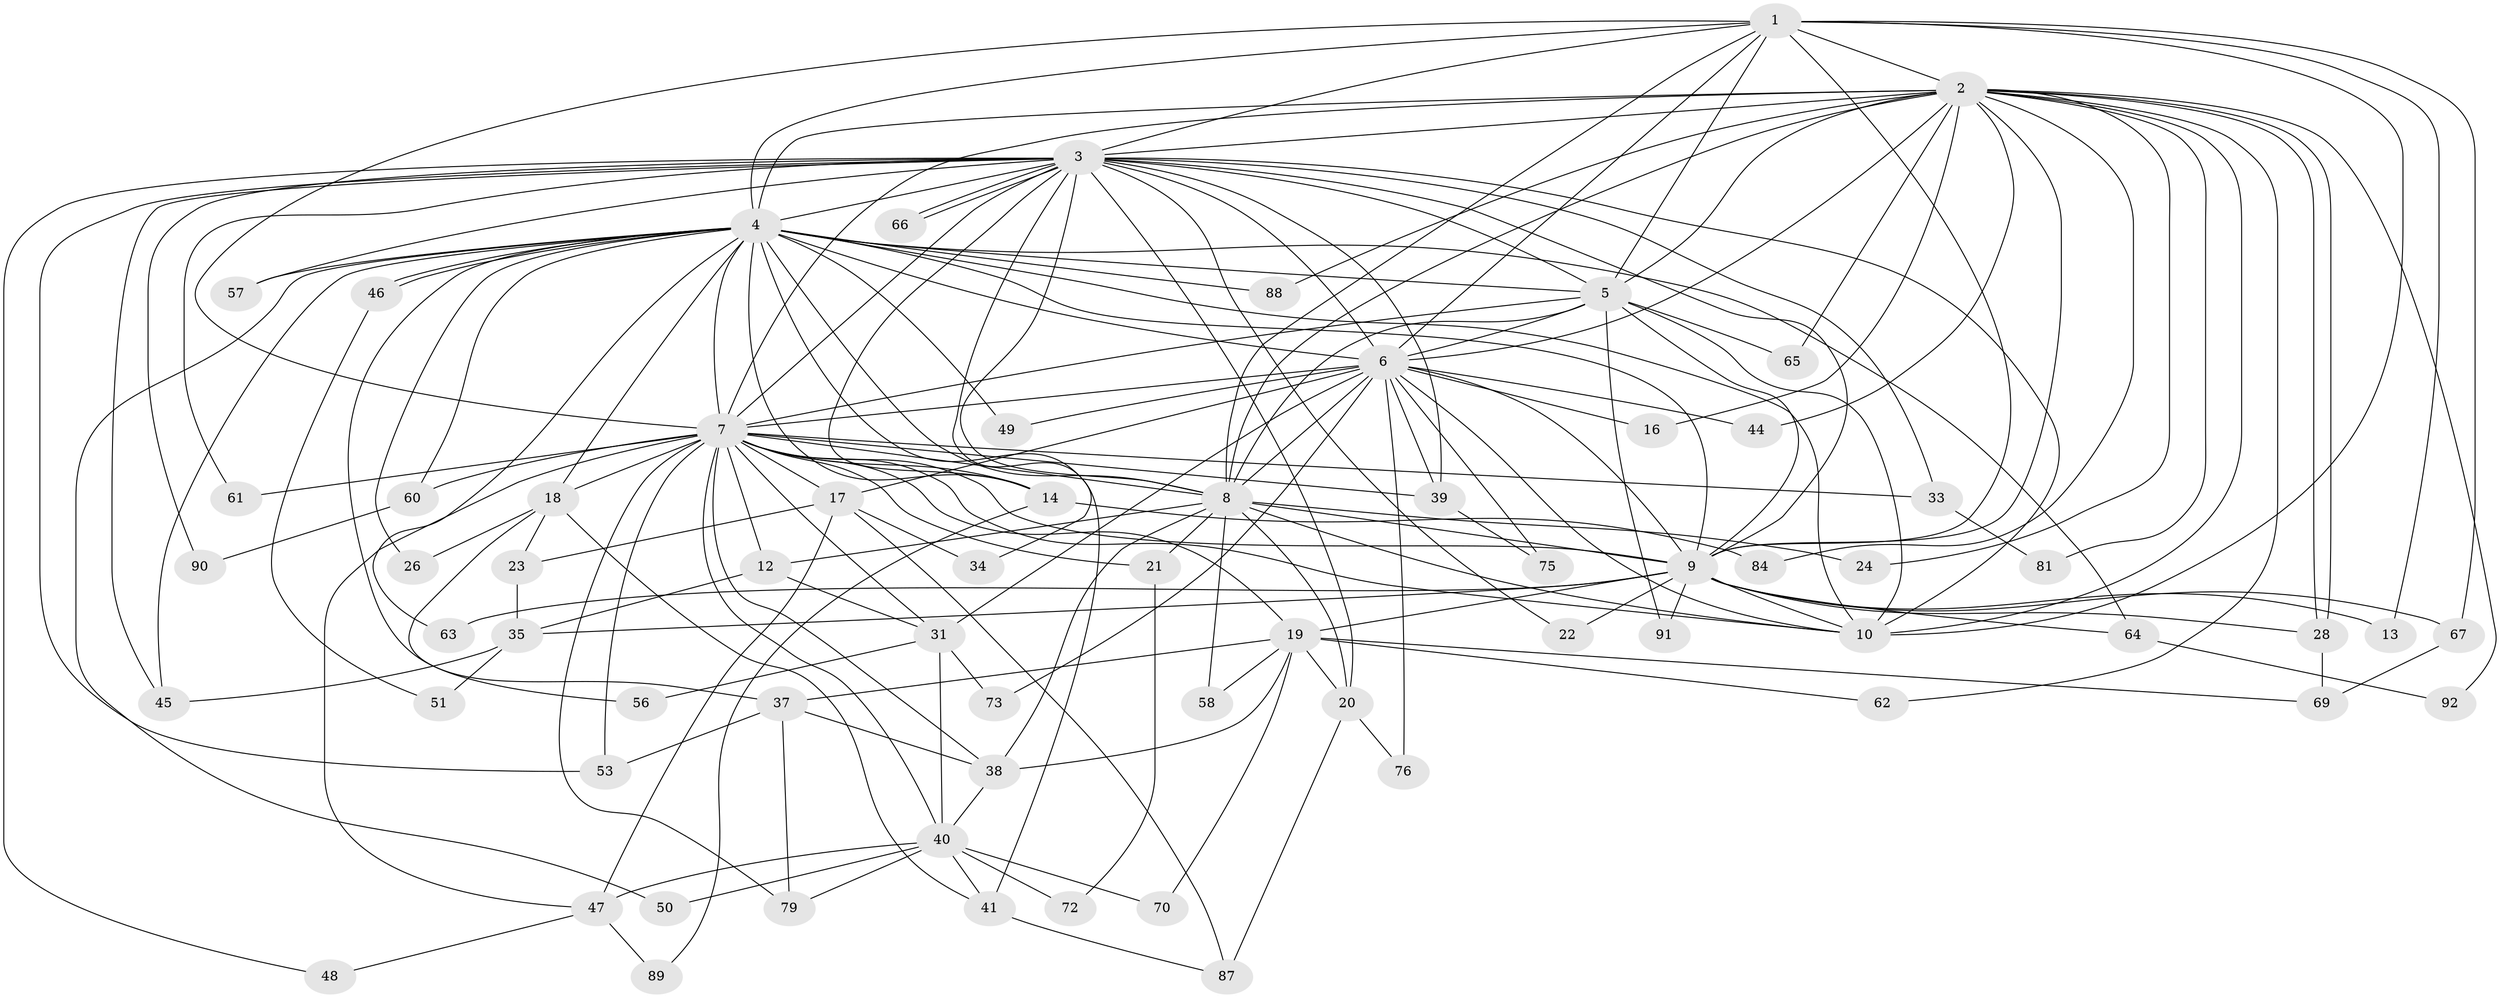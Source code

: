 // original degree distribution, {12: 0.010638297872340425, 20: 0.010638297872340425, 24: 0.010638297872340425, 27: 0.010638297872340425, 13: 0.010638297872340425, 21: 0.010638297872340425, 26: 0.010638297872340425, 17: 0.010638297872340425, 18: 0.010638297872340425, 10: 0.02127659574468085, 2: 0.5531914893617021, 4: 0.06382978723404255, 5: 0.05319148936170213, 6: 0.031914893617021274, 3: 0.1702127659574468, 9: 0.010638297872340425}
// Generated by graph-tools (version 1.1) at 2025/11/02/27/25 16:11:01]
// undirected, 68 vertices, 177 edges
graph export_dot {
graph [start="1"]
  node [color=gray90,style=filled];
  1 [super="+80"];
  2 [super="+15"];
  3 [super="+36"];
  4 [super="+86"];
  5 [super="+27"];
  6 [super="+43"];
  7 [super="+30"];
  8 [super="+11"];
  9 [super="+59"];
  10;
  12 [super="+32"];
  13;
  14 [super="+29"];
  16;
  17;
  18 [super="+74"];
  19 [super="+83"];
  20 [super="+25"];
  21;
  22;
  23;
  24;
  26;
  28 [super="+78"];
  31;
  33;
  34;
  35 [super="+42"];
  37 [super="+68"];
  38 [super="+55"];
  39 [super="+54"];
  40 [super="+85"];
  41;
  44;
  45 [super="+71"];
  46;
  47 [super="+52"];
  48;
  49;
  50;
  51;
  53 [super="+93"];
  56;
  57;
  58;
  60;
  61;
  62;
  63;
  64 [super="+77"];
  65;
  66;
  67;
  69;
  70;
  72;
  73;
  75;
  76;
  79 [super="+82"];
  81;
  84;
  87 [super="+94"];
  88;
  89;
  90;
  91;
  92;
  1 -- 2;
  1 -- 3;
  1 -- 4;
  1 -- 5;
  1 -- 6;
  1 -- 7;
  1 -- 8;
  1 -- 9;
  1 -- 10 [weight=2];
  1 -- 13;
  1 -- 67;
  2 -- 3;
  2 -- 4;
  2 -- 5;
  2 -- 6 [weight=2];
  2 -- 7 [weight=2];
  2 -- 8;
  2 -- 9;
  2 -- 10;
  2 -- 16;
  2 -- 24;
  2 -- 28;
  2 -- 28;
  2 -- 44;
  2 -- 62;
  2 -- 65;
  2 -- 81;
  2 -- 84;
  2 -- 88;
  2 -- 92;
  3 -- 4;
  3 -- 5;
  3 -- 6 [weight=2];
  3 -- 7;
  3 -- 8;
  3 -- 9;
  3 -- 10;
  3 -- 14;
  3 -- 22;
  3 -- 33;
  3 -- 34;
  3 -- 39;
  3 -- 45;
  3 -- 48;
  3 -- 53;
  3 -- 57;
  3 -- 61;
  3 -- 66;
  3 -- 66;
  3 -- 90;
  3 -- 20;
  4 -- 5 [weight=2];
  4 -- 6 [weight=2];
  4 -- 7;
  4 -- 8;
  4 -- 9;
  4 -- 10;
  4 -- 18;
  4 -- 26;
  4 -- 37;
  4 -- 41;
  4 -- 45;
  4 -- 46;
  4 -- 46;
  4 -- 49;
  4 -- 50;
  4 -- 57;
  4 -- 60;
  4 -- 63;
  4 -- 64 [weight=2];
  4 -- 88;
  4 -- 14;
  5 -- 6;
  5 -- 7;
  5 -- 8 [weight=2];
  5 -- 9;
  5 -- 10;
  5 -- 65;
  5 -- 91;
  6 -- 7;
  6 -- 8;
  6 -- 9;
  6 -- 10;
  6 -- 16;
  6 -- 17;
  6 -- 31;
  6 -- 44;
  6 -- 49;
  6 -- 73;
  6 -- 75;
  6 -- 76;
  6 -- 39;
  7 -- 8 [weight=2];
  7 -- 9;
  7 -- 10;
  7 -- 12;
  7 -- 14;
  7 -- 17;
  7 -- 18;
  7 -- 19;
  7 -- 21;
  7 -- 31;
  7 -- 33;
  7 -- 39;
  7 -- 40;
  7 -- 47;
  7 -- 53;
  7 -- 60;
  7 -- 61;
  7 -- 38;
  7 -- 79;
  8 -- 9;
  8 -- 10;
  8 -- 12;
  8 -- 20;
  8 -- 21;
  8 -- 24;
  8 -- 38;
  8 -- 58;
  9 -- 10;
  9 -- 13;
  9 -- 19;
  9 -- 22;
  9 -- 63;
  9 -- 64;
  9 -- 67;
  9 -- 91;
  9 -- 35;
  9 -- 28;
  12 -- 35;
  12 -- 31;
  14 -- 84;
  14 -- 89;
  17 -- 23;
  17 -- 34;
  17 -- 87;
  17 -- 47;
  18 -- 23;
  18 -- 26;
  18 -- 56;
  18 -- 41;
  19 -- 20 [weight=2];
  19 -- 37;
  19 -- 58;
  19 -- 62;
  19 -- 69;
  19 -- 70;
  19 -- 38;
  20 -- 87;
  20 -- 76;
  21 -- 72;
  23 -- 35;
  28 -- 69;
  31 -- 40;
  31 -- 56;
  31 -- 73;
  33 -- 81;
  35 -- 51;
  35 -- 45;
  37 -- 79;
  37 -- 38;
  37 -- 53;
  38 -- 40;
  39 -- 75;
  40 -- 41;
  40 -- 47;
  40 -- 50;
  40 -- 70;
  40 -- 72;
  40 -- 79;
  41 -- 87;
  46 -- 51;
  47 -- 48;
  47 -- 89;
  60 -- 90;
  64 -- 92;
  67 -- 69;
}
